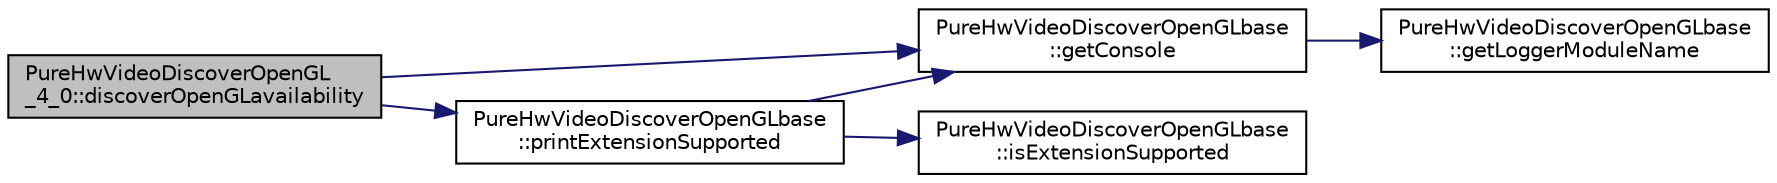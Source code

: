 digraph "PureHwVideoDiscoverOpenGL_4_0::discoverOpenGLavailability"
{
 // LATEX_PDF_SIZE
  edge [fontname="Helvetica",fontsize="10",labelfontname="Helvetica",labelfontsize="10"];
  node [fontname="Helvetica",fontsize="10",shape=record];
  rankdir="LR";
  Node1 [label="PureHwVideoDiscoverOpenGL\l_4_0::discoverOpenGLavailability",height=0.2,width=0.4,color="black", fillcolor="grey75", style="filled", fontcolor="black",tooltip="This method checks for related OpenGL extensions, however final verdict on extension support is decla..."];
  Node1 -> Node2 [color="midnightblue",fontsize="10",style="solid",fontname="Helvetica"];
  Node2 [label="PureHwVideoDiscoverOpenGLbase\l::getConsole",height=0.2,width=0.4,color="black", fillcolor="white", style="filled",URL="$class_pure_hw_video_discover_open_g_lbase.html#a29adfda3b524c247a5cd7a1979f35df5",tooltip="Returns access to console preset with logger module name as this class."];
  Node2 -> Node3 [color="midnightblue",fontsize="10",style="solid",fontname="Helvetica"];
  Node3 [label="PureHwVideoDiscoverOpenGLbase\l::getLoggerModuleName",height=0.2,width=0.4,color="black", fillcolor="white", style="filled",URL="$class_pure_hw_video_discover_open_g_lbase.html#a34d22bb4f5d5999a3dc713ba1b004efe",tooltip="Returns the logger module name of this class."];
  Node1 -> Node4 [color="midnightblue",fontsize="10",style="solid",fontname="Helvetica"];
  Node4 [label="PureHwVideoDiscoverOpenGLbase\l::printExtensionSupported",height=0.2,width=0.4,color="black", fillcolor="white", style="filled",URL="$class_pure_hw_video_discover_open_g_lbase.html#abb715f3ca3d75d75de7d348d86e679b7",tooltip="Checks if given extension is supported and prints the result."];
  Node4 -> Node2 [color="midnightblue",fontsize="10",style="solid",fontname="Helvetica"];
  Node4 -> Node5 [color="midnightblue",fontsize="10",style="solid",fontname="Helvetica"];
  Node5 [label="PureHwVideoDiscoverOpenGLbase\l::isExtensionSupported",height=0.2,width=0.4,color="black", fillcolor="white", style="filled",URL="$class_pure_hw_video_discover_open_g_lbase.html#a67f0959c377517a38b9a4b94416ff3a2",tooltip="Is the given extension supported?"];
}
